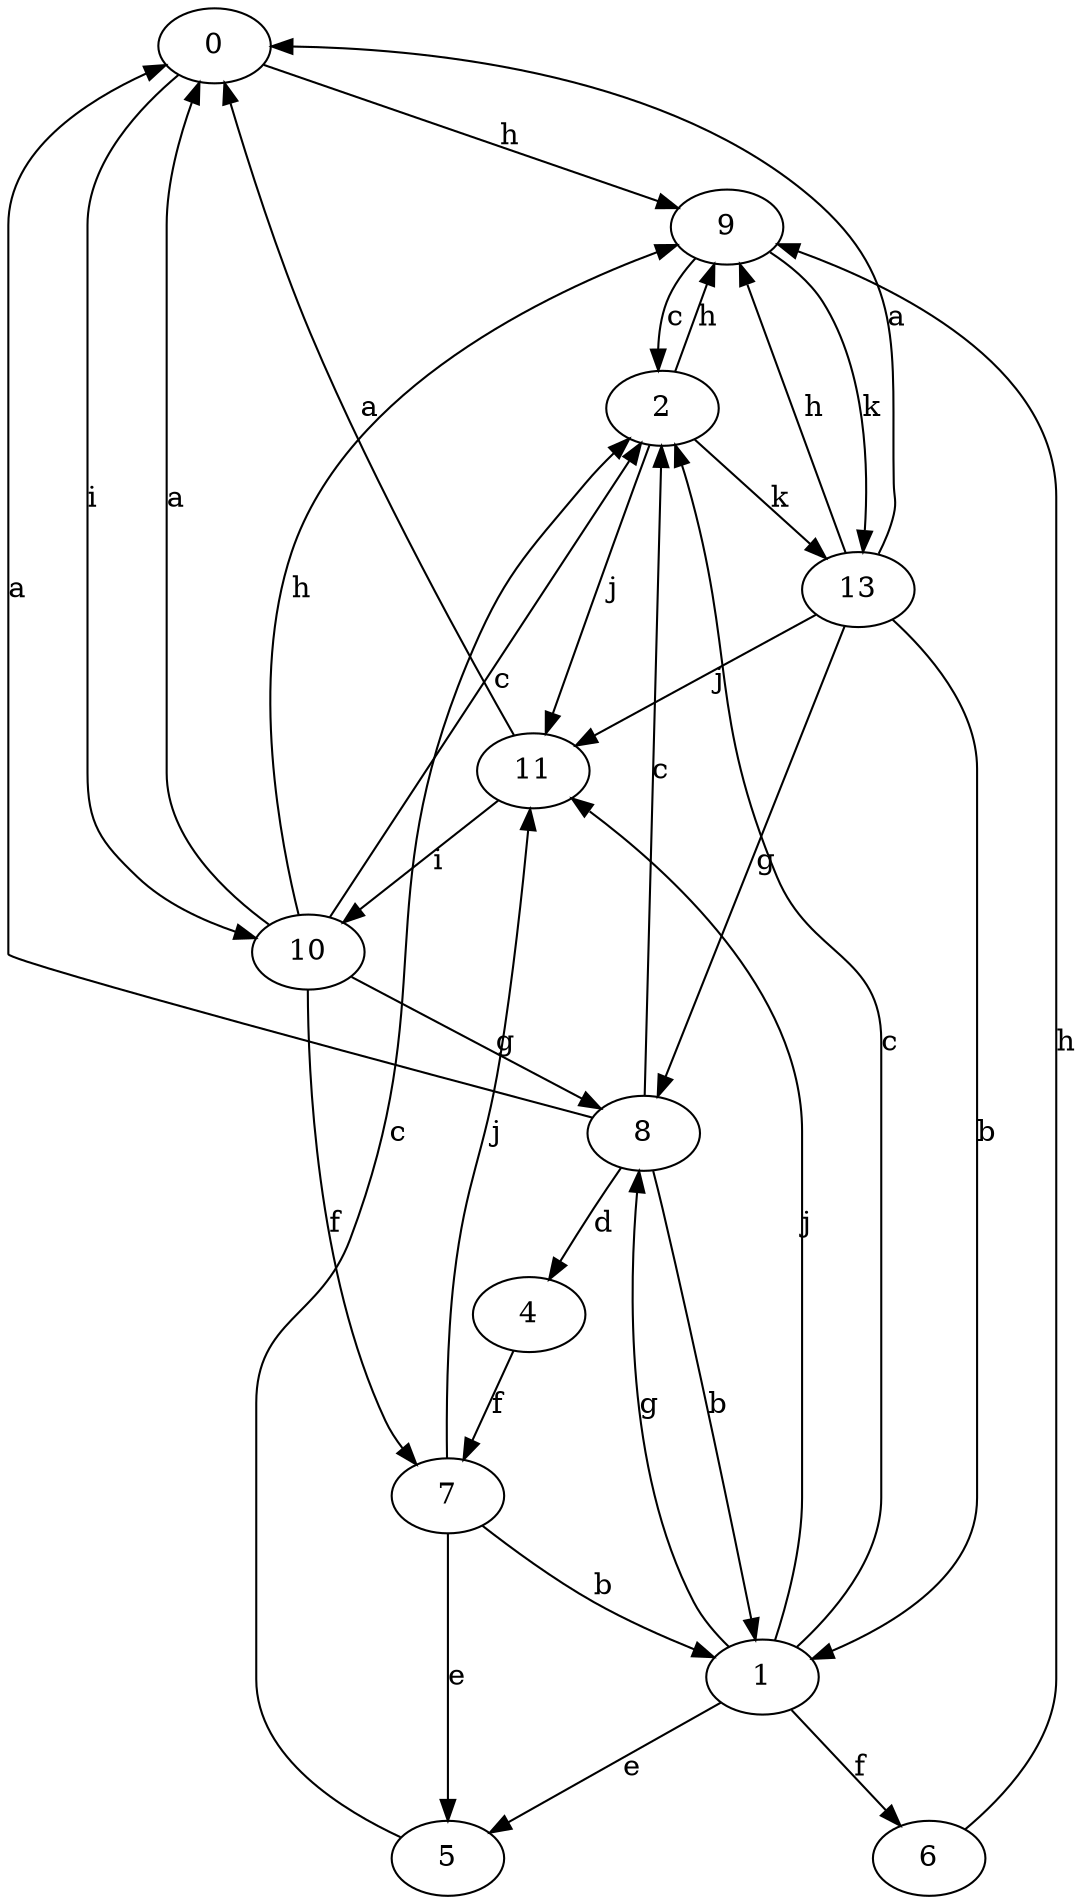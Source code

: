 strict digraph  {
0;
1;
2;
4;
5;
6;
7;
8;
9;
10;
11;
13;
0 -> 9  [label=h];
0 -> 10  [label=i];
1 -> 2  [label=c];
1 -> 5  [label=e];
1 -> 6  [label=f];
1 -> 8  [label=g];
1 -> 11  [label=j];
2 -> 9  [label=h];
2 -> 11  [label=j];
2 -> 13  [label=k];
4 -> 7  [label=f];
5 -> 2  [label=c];
6 -> 9  [label=h];
7 -> 1  [label=b];
7 -> 5  [label=e];
7 -> 11  [label=j];
8 -> 0  [label=a];
8 -> 1  [label=b];
8 -> 2  [label=c];
8 -> 4  [label=d];
9 -> 2  [label=c];
9 -> 13  [label=k];
10 -> 0  [label=a];
10 -> 2  [label=c];
10 -> 7  [label=f];
10 -> 8  [label=g];
10 -> 9  [label=h];
11 -> 0  [label=a];
11 -> 10  [label=i];
13 -> 0  [label=a];
13 -> 1  [label=b];
13 -> 8  [label=g];
13 -> 9  [label=h];
13 -> 11  [label=j];
}
